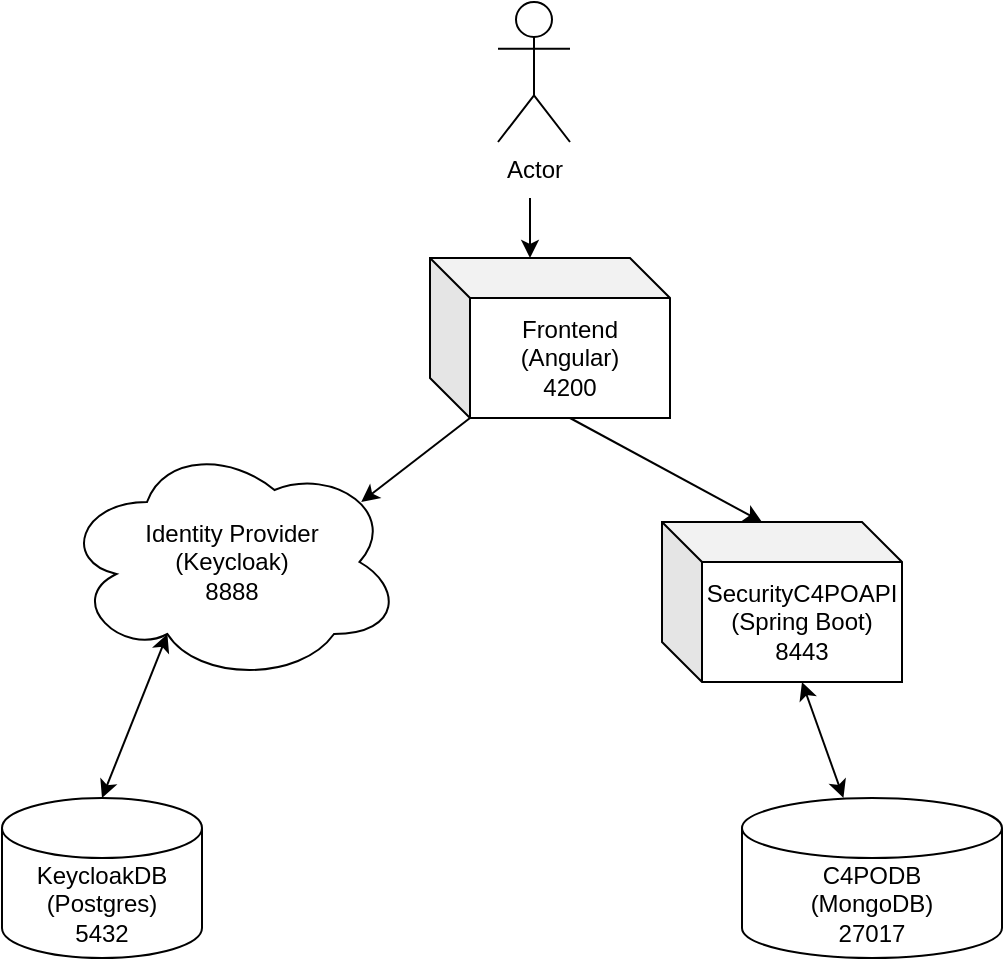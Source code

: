 <mxfile version="13.5.7" type="device"><diagram id="4R89a1ChFzt5-WKvF59N" name="Page-1"><mxGraphModel dx="1332" dy="983" grid="1" gridSize="10" guides="1" tooltips="1" connect="1" arrows="1" fold="1" page="1" pageScale="1" pageWidth="827" pageHeight="583" math="0" shadow="0"><root><mxCell id="0"/><mxCell id="1" parent="0"/><mxCell id="WMoXw3OU-VYynxJmtvCF-2" value="Frontend (Angular)&lt;br&gt;4200" style="shape=cube;whiteSpace=wrap;html=1;boundedLbl=1;backgroundOutline=1;darkOpacity=0.05;darkOpacity2=0.1;" parent="1" vertex="1"><mxGeometry x="354" y="160" width="120" height="80" as="geometry"/></mxCell><mxCell id="WMoXw3OU-VYynxJmtvCF-3" value="C4PODB&lt;br&gt;(MongoDB)&lt;br&gt;27017" style="shape=cylinder3;whiteSpace=wrap;html=1;boundedLbl=1;backgroundOutline=1;size=15;" parent="1" vertex="1"><mxGeometry x="510" y="430" width="130" height="80" as="geometry"/></mxCell><mxCell id="WMoXw3OU-VYynxJmtvCF-4" value="SecurityC4POAPI&lt;br&gt;(Spring Boot)&lt;br&gt;8443" style="shape=cube;whiteSpace=wrap;html=1;boundedLbl=1;backgroundOutline=1;darkOpacity=0.05;darkOpacity2=0.1;" parent="1" vertex="1"><mxGeometry x="470" y="292" width="120" height="80" as="geometry"/></mxCell><mxCell id="WMoXw3OU-VYynxJmtvCF-5" value="Identity Provider&lt;br&gt;(Keycloak)&lt;br&gt;8888" style="ellipse;shape=cloud;whiteSpace=wrap;html=1;" parent="1" vertex="1"><mxGeometry x="170" y="252" width="170" height="120" as="geometry"/></mxCell><mxCell id="WMoXw3OU-VYynxJmtvCF-6" value="KeycloakDB&lt;br&gt;(Postgres)&lt;br&gt;5432" style="shape=cylinder3;whiteSpace=wrap;html=1;boundedLbl=1;backgroundOutline=1;size=15;" parent="1" vertex="1"><mxGeometry x="140" y="430" width="100" height="80" as="geometry"/></mxCell><mxCell id="WMoXw3OU-VYynxJmtvCF-9" value="Actor" style="shape=umlActor;verticalLabelPosition=bottom;verticalAlign=top;html=1;outlineConnect=0;" parent="1" vertex="1"><mxGeometry x="388" y="32" width="36" height="70" as="geometry"/></mxCell><mxCell id="WMoXw3OU-VYynxJmtvCF-10" value="" style="endArrow=classic;html=1;exitX=0;exitY=0;exitDx=70;exitDy=80;exitPerimeter=0;entryX=0;entryY=0;entryDx=50;entryDy=0;entryPerimeter=0;" parent="1" source="WMoXw3OU-VYynxJmtvCF-2" target="WMoXw3OU-VYynxJmtvCF-4" edge="1"><mxGeometry width="50" height="50" relative="1" as="geometry"><mxPoint x="481" y="342" as="sourcePoint"/><mxPoint x="531" y="292" as="targetPoint"/></mxGeometry></mxCell><mxCell id="WMoXw3OU-VYynxJmtvCF-12" value="" style="endArrow=classic;startArrow=classic;html=1;entryX=0;entryY=0;entryDx=70;entryDy=80;entryPerimeter=0;" parent="1" source="WMoXw3OU-VYynxJmtvCF-3" target="WMoXw3OU-VYynxJmtvCF-4" edge="1"><mxGeometry width="50" height="50" relative="1" as="geometry"><mxPoint x="701" y="432" as="sourcePoint"/><mxPoint x="751" y="382" as="targetPoint"/></mxGeometry></mxCell><mxCell id="WMoXw3OU-VYynxJmtvCF-13" value="" style="endArrow=classic;startArrow=classic;html=1;exitX=0.31;exitY=0.8;exitDx=0;exitDy=0;exitPerimeter=0;entryX=0.5;entryY=0;entryDx=0;entryDy=0;entryPerimeter=0;" parent="1" source="WMoXw3OU-VYynxJmtvCF-5" target="WMoXw3OU-VYynxJmtvCF-6" edge="1"><mxGeometry width="50" height="50" relative="1" as="geometry"><mxPoint x="110" y="412" as="sourcePoint"/><mxPoint x="160" y="362" as="targetPoint"/></mxGeometry></mxCell><mxCell id="WMoXw3OU-VYynxJmtvCF-14" value="" style="endArrow=classic;html=1;entryX=0;entryY=0;entryDx=50;entryDy=0;entryPerimeter=0;" parent="1" target="WMoXw3OU-VYynxJmtvCF-2" edge="1"><mxGeometry width="50" height="50" relative="1" as="geometry"><mxPoint x="404" y="130" as="sourcePoint"/><mxPoint x="770" y="112" as="targetPoint"/></mxGeometry></mxCell><mxCell id="Oy6ZLRTmixoLsCpWbiGO-2" value="" style="endArrow=classic;html=1;exitX=0;exitY=0;exitDx=20;exitDy=80;exitPerimeter=0;entryX=0.88;entryY=0.25;entryDx=0;entryDy=0;entryPerimeter=0;" edge="1" parent="1" source="WMoXw3OU-VYynxJmtvCF-2" target="WMoXw3OU-VYynxJmtvCF-5"><mxGeometry width="50" height="50" relative="1" as="geometry"><mxPoint x="390" y="530" as="sourcePoint"/><mxPoint x="440" y="480" as="targetPoint"/></mxGeometry></mxCell></root></mxGraphModel></diagram></mxfile>